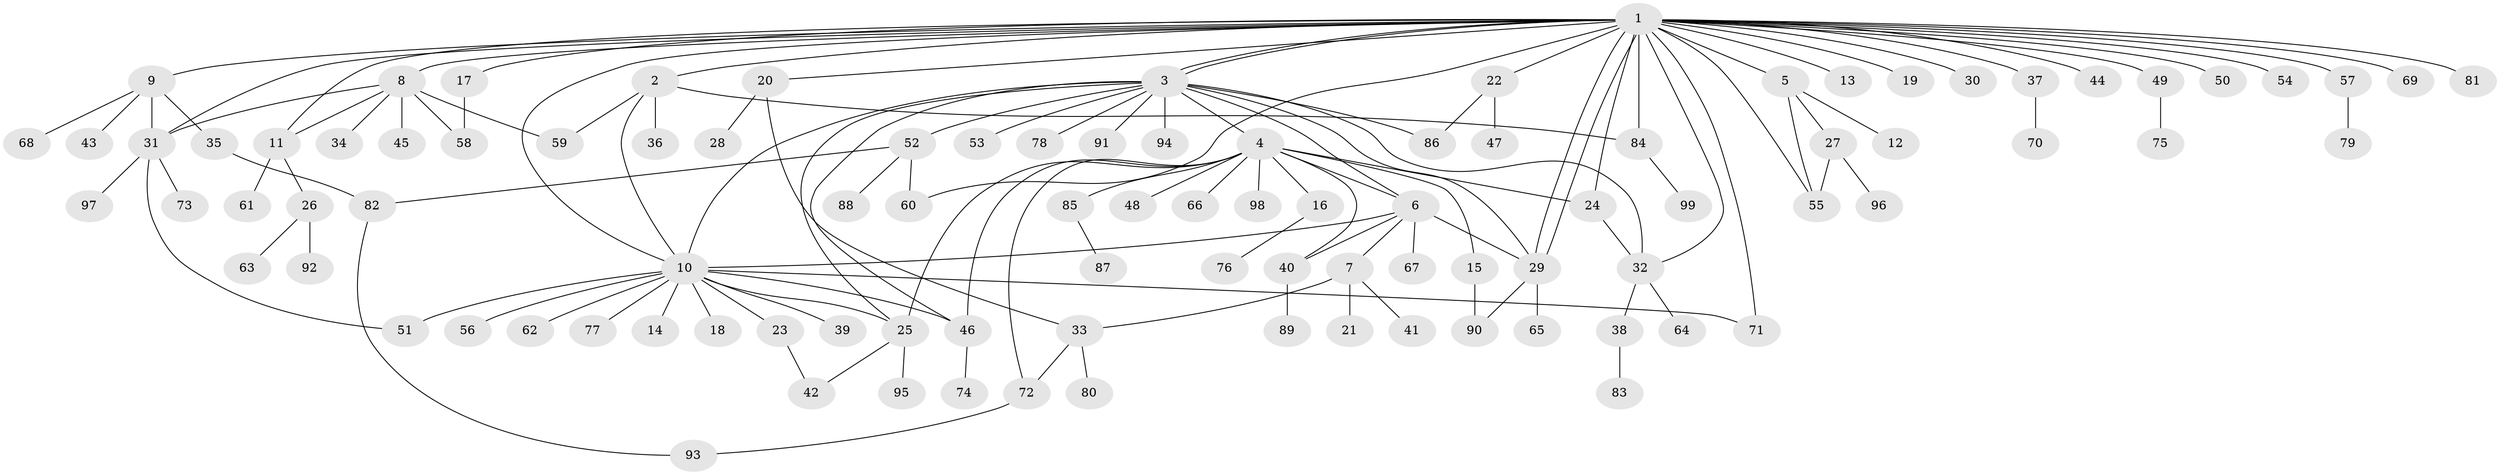 // coarse degree distribution, {1: 0.8367346938775511, 3: 0.02040816326530612, 2: 0.08163265306122448, 23: 0.02040816326530612, 9: 0.02040816326530612, 16: 0.02040816326530612}
// Generated by graph-tools (version 1.1) at 2025/51/03/04/25 21:51:21]
// undirected, 99 vertices, 132 edges
graph export_dot {
graph [start="1"]
  node [color=gray90,style=filled];
  1;
  2;
  3;
  4;
  5;
  6;
  7;
  8;
  9;
  10;
  11;
  12;
  13;
  14;
  15;
  16;
  17;
  18;
  19;
  20;
  21;
  22;
  23;
  24;
  25;
  26;
  27;
  28;
  29;
  30;
  31;
  32;
  33;
  34;
  35;
  36;
  37;
  38;
  39;
  40;
  41;
  42;
  43;
  44;
  45;
  46;
  47;
  48;
  49;
  50;
  51;
  52;
  53;
  54;
  55;
  56;
  57;
  58;
  59;
  60;
  61;
  62;
  63;
  64;
  65;
  66;
  67;
  68;
  69;
  70;
  71;
  72;
  73;
  74;
  75;
  76;
  77;
  78;
  79;
  80;
  81;
  82;
  83;
  84;
  85;
  86;
  87;
  88;
  89;
  90;
  91;
  92;
  93;
  94;
  95;
  96;
  97;
  98;
  99;
  1 -- 2;
  1 -- 3;
  1 -- 3;
  1 -- 5;
  1 -- 8;
  1 -- 9;
  1 -- 10;
  1 -- 11;
  1 -- 13;
  1 -- 17;
  1 -- 19;
  1 -- 20;
  1 -- 22;
  1 -- 24;
  1 -- 29;
  1 -- 29;
  1 -- 30;
  1 -- 31;
  1 -- 32;
  1 -- 37;
  1 -- 44;
  1 -- 49;
  1 -- 50;
  1 -- 54;
  1 -- 55;
  1 -- 57;
  1 -- 60;
  1 -- 69;
  1 -- 71;
  1 -- 81;
  1 -- 84;
  2 -- 10;
  2 -- 36;
  2 -- 59;
  2 -- 84;
  3 -- 4;
  3 -- 6;
  3 -- 10;
  3 -- 25;
  3 -- 29;
  3 -- 32;
  3 -- 46;
  3 -- 52;
  3 -- 53;
  3 -- 78;
  3 -- 86;
  3 -- 91;
  3 -- 94;
  4 -- 6;
  4 -- 15;
  4 -- 16;
  4 -- 24;
  4 -- 25;
  4 -- 40;
  4 -- 46;
  4 -- 48;
  4 -- 66;
  4 -- 72;
  4 -- 85;
  4 -- 98;
  5 -- 12;
  5 -- 27;
  5 -- 55;
  6 -- 7;
  6 -- 10;
  6 -- 29;
  6 -- 40;
  6 -- 67;
  7 -- 21;
  7 -- 33;
  7 -- 41;
  8 -- 11;
  8 -- 31;
  8 -- 34;
  8 -- 45;
  8 -- 58;
  8 -- 59;
  9 -- 31;
  9 -- 35;
  9 -- 43;
  9 -- 68;
  10 -- 14;
  10 -- 18;
  10 -- 23;
  10 -- 25;
  10 -- 39;
  10 -- 46;
  10 -- 51;
  10 -- 56;
  10 -- 62;
  10 -- 71;
  10 -- 77;
  11 -- 26;
  11 -- 61;
  15 -- 90;
  16 -- 76;
  17 -- 58;
  20 -- 28;
  20 -- 33;
  22 -- 47;
  22 -- 86;
  23 -- 42;
  24 -- 32;
  25 -- 42;
  25 -- 95;
  26 -- 63;
  26 -- 92;
  27 -- 55;
  27 -- 96;
  29 -- 65;
  29 -- 90;
  31 -- 51;
  31 -- 73;
  31 -- 97;
  32 -- 38;
  32 -- 64;
  33 -- 72;
  33 -- 80;
  35 -- 82;
  37 -- 70;
  38 -- 83;
  40 -- 89;
  46 -- 74;
  49 -- 75;
  52 -- 60;
  52 -- 82;
  52 -- 88;
  57 -- 79;
  72 -- 93;
  82 -- 93;
  84 -- 99;
  85 -- 87;
}
